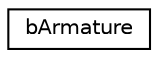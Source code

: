 digraph G
{
  edge [fontname="Helvetica",fontsize="10",labelfontname="Helvetica",labelfontsize="10"];
  node [fontname="Helvetica",fontsize="10",shape=record];
  rankdir=LR;
  Node1 [label="bArmature",height=0.2,width=0.4,color="black", fillcolor="white", style="filled",URL="$d9/d9f/structbArmature.html"];
}
